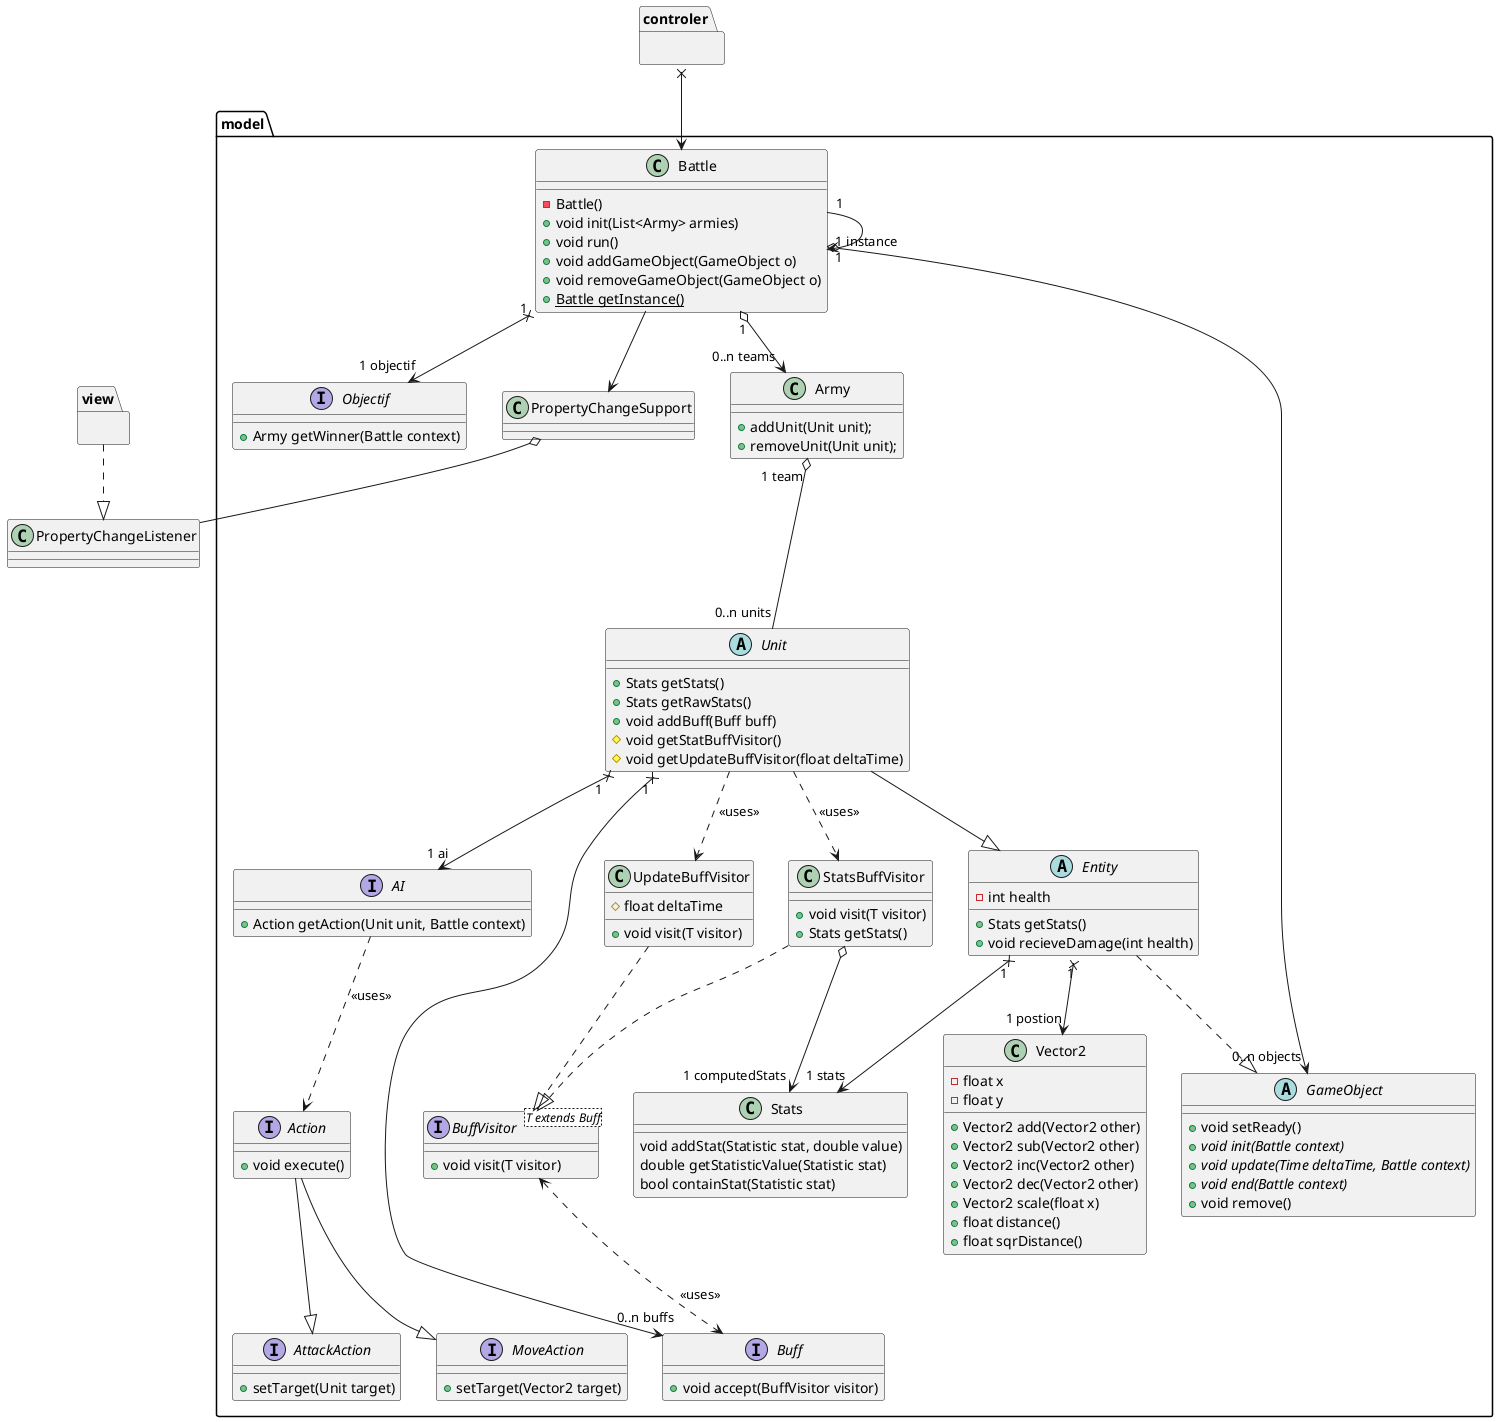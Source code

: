 @startuml
namespace model{

class Battle {
    - Battle()
    + void init(List<Army> armies)
    + void run()
    + void addGameObject(GameObject o)
    + void removeGameObject(GameObject o)
    + {static} Battle getInstance()
}

interface Objectif{
    + Army getWinner(Battle context)
}

class Army {
    + addUnit(Unit unit);
    + removeUnit(Unit unit);
}

abstract class GameObject{
    + void setReady()
    + {abstract}void init(Battle context)
    + {abstract}void update(Time deltaTime, Battle context)
    + {abstract}void end(Battle context)
    + void remove()
}

abstract class Entity{
    - int health
    + Stats getStats()
    + void recieveDamage(int health)
}

abstract class Unit {
    + Stats getStats()
    + Stats getRawStats()
    + void addBuff(Buff buff)
    # void getStatBuffVisitor()
    # void getUpdateBuffVisitor(float deltaTime)
}

class Stats {
    void addStat(Statistic stat, double value)
    double getStatisticValue(Statistic stat)
    bool containStat(Statistic stat)
}

interface AI {
    + Action getAction(Unit unit, Battle context)
}

class Vector2{
    - float x
    - float y
    + Vector2 add(Vector2 other)
    + Vector2 sub(Vector2 other)
    + Vector2 inc(Vector2 other)
    + Vector2 dec(Vector2 other)
    + Vector2 scale(float x)
    + float distance()
    + float sqrDistance()
}

interface Action{
    + void execute()
}

interface Buff{
    + void accept(BuffVisitor visitor)
}

interface BuffVisitor<T extends Buff>{
    + void visit(T visitor)
}

interface AttackAction{
    +setTarget(Unit target)
}

interface MoveAction{
    +setTarget(Vector2 target)
}

class UpdateBuffVisitor{
    # float deltaTime
    + void visit(T visitor)
}

class StatsBuffVisitor{
    + void visit(T visitor)
    + Stats getStats()
}

Battle "1" o--> "0..n teams" Army
Battle "1" o--> "0..n objects" GameObject
Battle "1" x--> "1 objectif" Objectif
Unit "1" x--> "1 ai" AI
Unit "1" x--> "0..n buffs" Buff
Entity "1" x--> "1 postion" Vector2
Entity "1" x--> "1 stats" Stats
Battle "1" --> "1 instance "Battle


Army "1 team" o--- "0..n units" Unit

AI ..> Action : "<<uses>>"
Action --|> MoveAction
Action --|> AttackAction
Unit ..> UpdateBuffVisitor : "<<uses>>"
Unit ..> StatsBuffVisitor : "<<uses>>"
BuffVisitor <..> Buff : "<<uses>>"
StatsBuffVisitor o--> "1 computedStats" Stats

Entity ..|> GameObject
StatsBuffVisitor ..|> BuffVisitor
UpdateBuffVisitor ..|> BuffVisitor
Unit --|> Entity
Battle --> PropertyChangeSupport

}

namespace view{

}

namespace controler{

}

view ..|> PropertyChangeListener

model.PropertyChangeSupport o-- PropertyChangeListener
controler x--> model.Battle
@enduml
